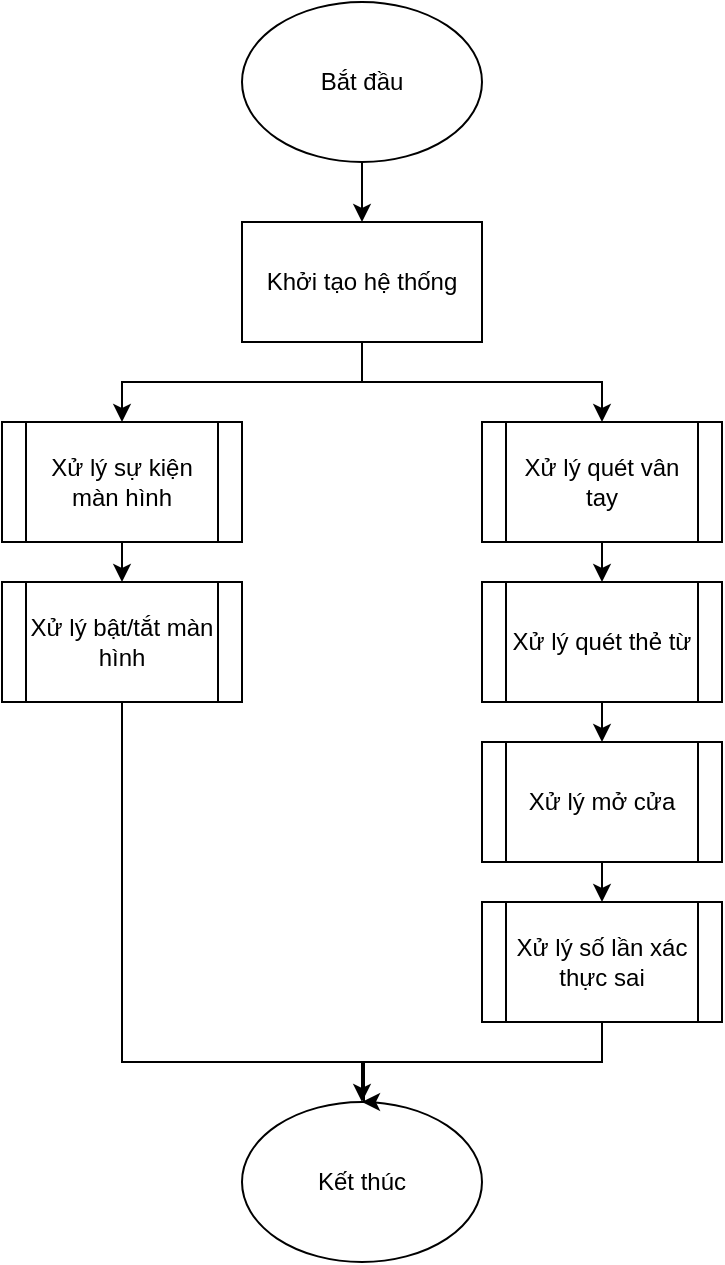 <mxfile version="22.1.16" type="device">
  <diagram name="Page-1" id="XjtUR43UnVO9KOd9Arey">
    <mxGraphModel dx="1230" dy="817" grid="1" gridSize="10" guides="1" tooltips="1" connect="1" arrows="1" fold="1" page="1" pageScale="1" pageWidth="827" pageHeight="1169" math="0" shadow="0">
      <root>
        <mxCell id="0" />
        <mxCell id="1" parent="0" />
        <mxCell id="t3UAJHKkqJrEH_1HcLpR-4" style="edgeStyle=none;html=1;exitX=0.5;exitY=1;exitDx=0;exitDy=0;entryX=0.5;entryY=0;entryDx=0;entryDy=0;" parent="1" source="t3UAJHKkqJrEH_1HcLpR-5" target="t3UAJHKkqJrEH_1HcLpR-6" edge="1">
          <mxGeometry relative="1" as="geometry" />
        </mxCell>
        <mxCell id="t3UAJHKkqJrEH_1HcLpR-5" value="Bắt đầu" style="ellipse;whiteSpace=wrap;html=1;" parent="1" vertex="1">
          <mxGeometry x="350" y="50" width="120" height="80" as="geometry" />
        </mxCell>
        <mxCell id="t3UAJHKkqJrEH_1HcLpR-10" style="edgeStyle=orthogonalEdgeStyle;rounded=0;orthogonalLoop=1;jettySize=auto;html=1;exitX=0.5;exitY=1;exitDx=0;exitDy=0;entryX=0.5;entryY=0;entryDx=0;entryDy=0;" parent="1" source="t3UAJHKkqJrEH_1HcLpR-6" target="t3UAJHKkqJrEH_1HcLpR-7" edge="1">
          <mxGeometry relative="1" as="geometry" />
        </mxCell>
        <mxCell id="t3UAJHKkqJrEH_1HcLpR-12" style="edgeStyle=orthogonalEdgeStyle;rounded=0;orthogonalLoop=1;jettySize=auto;html=1;exitX=0.5;exitY=1;exitDx=0;exitDy=0;entryX=0.5;entryY=0;entryDx=0;entryDy=0;" parent="1" source="t3UAJHKkqJrEH_1HcLpR-6" target="t3UAJHKkqJrEH_1HcLpR-8" edge="1">
          <mxGeometry relative="1" as="geometry" />
        </mxCell>
        <mxCell id="t3UAJHKkqJrEH_1HcLpR-6" value="Khởi tạo hệ thống" style="rounded=0;whiteSpace=wrap;html=1;" parent="1" vertex="1">
          <mxGeometry x="350" y="160" width="120" height="60" as="geometry" />
        </mxCell>
        <mxCell id="t3UAJHKkqJrEH_1HcLpR-27" style="edgeStyle=orthogonalEdgeStyle;rounded=0;orthogonalLoop=1;jettySize=auto;html=1;exitX=0.5;exitY=1;exitDx=0;exitDy=0;entryX=0.5;entryY=0;entryDx=0;entryDy=0;" parent="1" source="t3UAJHKkqJrEH_1HcLpR-7" target="t3UAJHKkqJrEH_1HcLpR-18" edge="1">
          <mxGeometry relative="1" as="geometry" />
        </mxCell>
        <mxCell id="t3UAJHKkqJrEH_1HcLpR-7" value="Xử lý sự kiện màn hình" style="shape=process;whiteSpace=wrap;html=1;backgroundOutline=1;" parent="1" vertex="1">
          <mxGeometry x="230" y="260" width="120" height="60" as="geometry" />
        </mxCell>
        <mxCell id="t3UAJHKkqJrEH_1HcLpR-13" style="edgeStyle=orthogonalEdgeStyle;rounded=0;orthogonalLoop=1;jettySize=auto;html=1;exitX=0.5;exitY=1;exitDx=0;exitDy=0;entryX=0.5;entryY=0;entryDx=0;entryDy=0;" parent="1" source="t3UAJHKkqJrEH_1HcLpR-8" target="t3UAJHKkqJrEH_1HcLpR-9" edge="1">
          <mxGeometry relative="1" as="geometry" />
        </mxCell>
        <mxCell id="t3UAJHKkqJrEH_1HcLpR-8" value="Xử lý quét vân tay" style="shape=process;whiteSpace=wrap;html=1;backgroundOutline=1;" parent="1" vertex="1">
          <mxGeometry x="470" y="260" width="120" height="60" as="geometry" />
        </mxCell>
        <mxCell id="t3UAJHKkqJrEH_1HcLpR-22" style="edgeStyle=orthogonalEdgeStyle;rounded=0;orthogonalLoop=1;jettySize=auto;html=1;exitX=0.5;exitY=1;exitDx=0;exitDy=0;entryX=0.5;entryY=0;entryDx=0;entryDy=0;" parent="1" source="t3UAJHKkqJrEH_1HcLpR-9" target="t3UAJHKkqJrEH_1HcLpR-21" edge="1">
          <mxGeometry relative="1" as="geometry" />
        </mxCell>
        <mxCell id="t3UAJHKkqJrEH_1HcLpR-9" value="Xử lý quét thẻ từ" style="shape=process;whiteSpace=wrap;html=1;backgroundOutline=1;" parent="1" vertex="1">
          <mxGeometry x="470" y="340" width="120" height="60" as="geometry" />
        </mxCell>
        <mxCell id="t3UAJHKkqJrEH_1HcLpR-15" value="Kết thúc" style="ellipse;whiteSpace=wrap;html=1;" parent="1" vertex="1">
          <mxGeometry x="350" y="600" width="120" height="80" as="geometry" />
        </mxCell>
        <mxCell id="jpJ2Js_OgQ1EiVa-iMlK-4" style="edgeStyle=orthogonalEdgeStyle;rounded=0;orthogonalLoop=1;jettySize=auto;html=1;exitX=0.5;exitY=1;exitDx=0;exitDy=0;" edge="1" parent="1" source="t3UAJHKkqJrEH_1HcLpR-18">
          <mxGeometry relative="1" as="geometry">
            <mxPoint x="410" y="600" as="targetPoint" />
            <Array as="points">
              <mxPoint x="290" y="580" />
              <mxPoint x="411" y="580" />
            </Array>
          </mxGeometry>
        </mxCell>
        <mxCell id="t3UAJHKkqJrEH_1HcLpR-18" value="Xử lý bật/tắt màn hình" style="shape=process;whiteSpace=wrap;html=1;backgroundOutline=1;" parent="1" vertex="1">
          <mxGeometry x="230" y="340" width="120" height="60" as="geometry" />
        </mxCell>
        <mxCell id="jpJ2Js_OgQ1EiVa-iMlK-3" style="edgeStyle=orthogonalEdgeStyle;rounded=0;orthogonalLoop=1;jettySize=auto;html=1;exitX=0.5;exitY=1;exitDx=0;exitDy=0;entryX=0.5;entryY=0;entryDx=0;entryDy=0;" edge="1" parent="1" source="t3UAJHKkqJrEH_1HcLpR-19" target="t3UAJHKkqJrEH_1HcLpR-15">
          <mxGeometry relative="1" as="geometry" />
        </mxCell>
        <mxCell id="t3UAJHKkqJrEH_1HcLpR-19" value="Xử lý số lần xác thực sai" style="shape=process;whiteSpace=wrap;html=1;backgroundOutline=1;" parent="1" vertex="1">
          <mxGeometry x="470" y="500" width="120" height="60" as="geometry" />
        </mxCell>
        <mxCell id="2" style="edgeStyle=none;html=1;exitX=0.5;exitY=1;exitDx=0;exitDy=0;entryX=0.5;entryY=0;entryDx=0;entryDy=0;" parent="1" source="t3UAJHKkqJrEH_1HcLpR-21" target="t3UAJHKkqJrEH_1HcLpR-19" edge="1">
          <mxGeometry relative="1" as="geometry" />
        </mxCell>
        <mxCell id="t3UAJHKkqJrEH_1HcLpR-21" value="Xử lý mở cửa" style="shape=process;whiteSpace=wrap;html=1;backgroundOutline=1;" parent="1" vertex="1">
          <mxGeometry x="470" y="420" width="120" height="60" as="geometry" />
        </mxCell>
      </root>
    </mxGraphModel>
  </diagram>
</mxfile>
